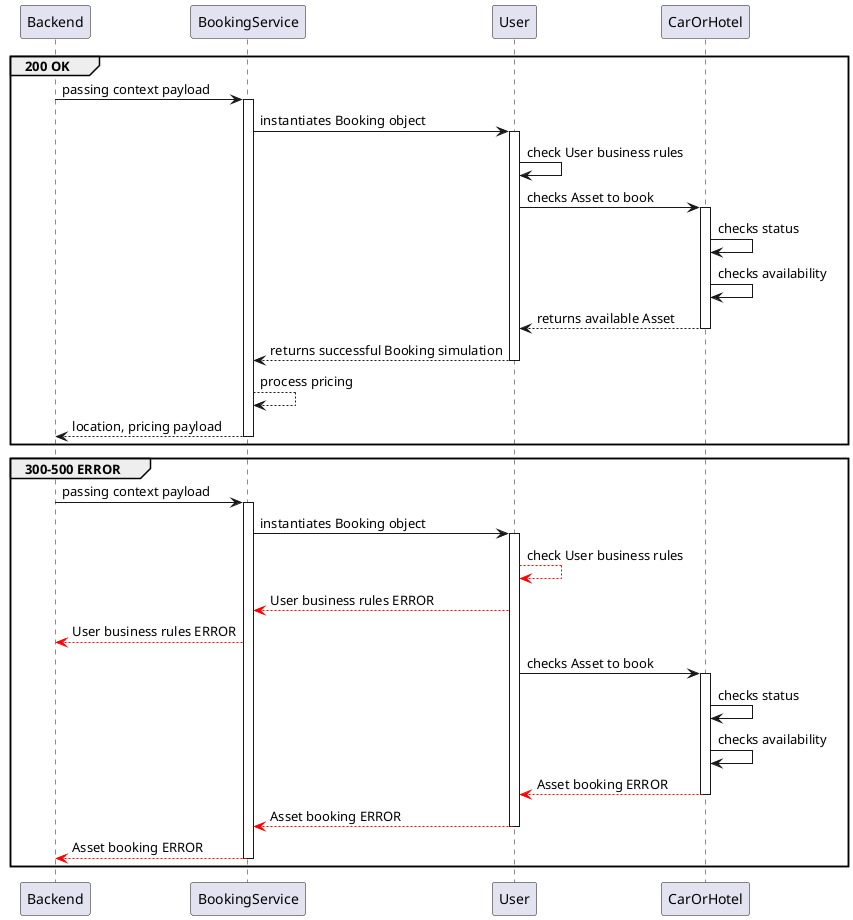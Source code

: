 @startuml
  participant Backend
  participant BookingService
  participant User
  participant CarOrHotel

  group 200 OK
    Backend -> BookingService : passing context payload
      activate BookingService
    BookingService -> User : instantiates Booking object
      activate User
    User -> User : check User business rules
    User -> CarOrHotel : checks Asset to book
      activate CarOrHotel
    CarOrHotel -> CarOrHotel  : checks status
    CarOrHotel -> CarOrHotel  : checks availability
    
    CarOrHotel --> User : returns available Asset
      deactivate CarOrHotel
    User --> BookingService : returns successful Booking simulation
      deactivate User
    BookingService --> BookingService : process pricing
    BookingService --> Backend : location, pricing payload
      deactivate BookingService
  end

  group 300-500 ERROR
    Backend -> BookingService : passing context payload
      activate BookingService
    
    BookingService -> User : instantiates Booking object
      activate User
    User -[#red]-> User : check User business rules
    User -[#red]-> BookingService : User business rules ERROR
    BookingService -[#red]-> Backend : User business rules ERROR

    User -> CarOrHotel : checks Asset to book
      activate CarOrHotel
    CarOrHotel -> CarOrHotel  : checks status
    CarOrHotel -> CarOrHotel  : checks availability
    CarOrHotel -[#red]-> User : Asset booking ERROR
      deactivate CarOrHotel
    User -[#red]-> BookingService : Asset booking ERROR
      deactivate User
    BookingService -[#red]-> Backend : Asset booking ERROR
      deactivate BookingService
  end
@enduml